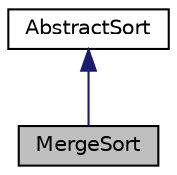 digraph "MergeSort"
{
  edge [fontname="Helvetica",fontsize="10",labelfontname="Helvetica",labelfontsize="10"];
  node [fontname="Helvetica",fontsize="10",shape=record];
  Node0 [label="MergeSort",height=0.2,width=0.4,color="black", fillcolor="grey75", style="filled", fontcolor="black"];
  Node1 -> Node0 [dir="back",color="midnightblue",fontsize="10",style="solid",fontname="Helvetica"];
  Node1 [label="AbstractSort",height=0.2,width=0.4,color="black", fillcolor="white", style="filled",URL="$classAbstractSort.html",tooltip="Abstract function for sorting algorithms supported by our Testing Framework. "];
}
